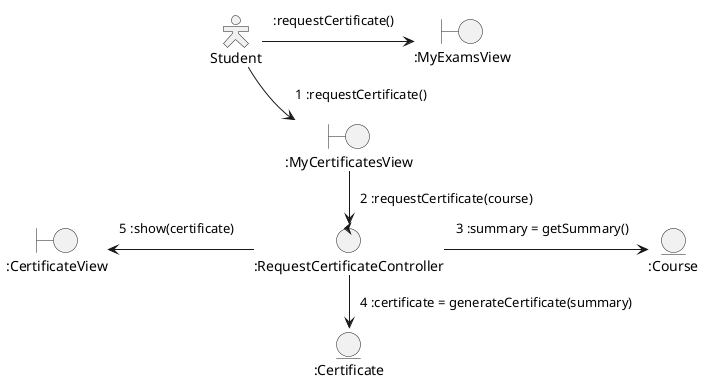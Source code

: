@startuml UC requestCertificate analysisCommunicationDiagram
skinparam actorstyle hollow
<style>
note {
    LineColor transparent
    BackgroundColor transparent
}
</style>
skinparam ranksep 1
skinparam nodesep 1

actor "Student" as user 
boundary ":MyExamsView" as start
boundary ":MyCertificatesView" as myCertificates
boundary ":CertificateView" as certificateView
entity ":Course"  as course
control ":RequestCertificateController" as requestCertificateController
entity ":Certificate" as certificate


user -> start
note on link
    :requestCertificate()
end note

start --[hidden]> myCertificates
user -> myCertificates
note on link
    1 :requestCertificate()
end note

myCertificates -down-> requestCertificateController
note on link
    2 :requestCertificate(course)
end note

requestCertificateController -left-> certificateView
note on link
    5 :show(certificate)
end note

requestCertificateController -> course
note on link
    3 :summary = getSummary()
end note

requestCertificateController -down-> certificate
note on link
    4 :certificate = generateCertificate(summary)
end note

'certificateView - certificate

@enduml